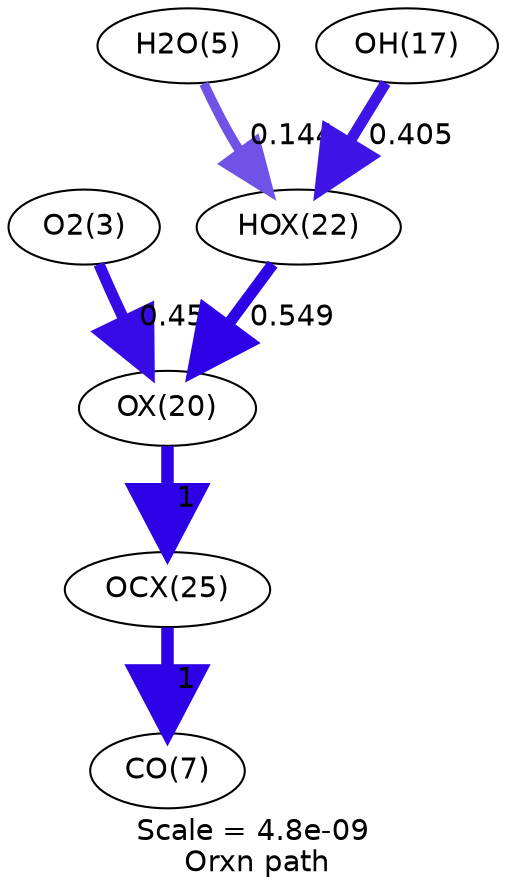 digraph reaction_paths {
center=1;
s4 -> s24[fontname="Helvetica", penwidth=5.4, arrowsize=2.7, color="0.7, 0.95, 0.9"
, label=" 0.45"];
s26 -> s24[fontname="Helvetica", penwidth=5.55, arrowsize=2.77, color="0.7, 1.05, 0.9"
, label=" 0.549"];
s24 -> s29[fontname="Helvetica", penwidth=6, arrowsize=3, color="0.7, 1.5, 0.9"
, label=" 1"];
s6 -> s26[fontname="Helvetica", penwidth=4.54, arrowsize=2.27, color="0.7, 0.644, 0.9"
, label=" 0.144"];
s18 -> s26[fontname="Helvetica", penwidth=5.32, arrowsize=2.66, color="0.7, 0.905, 0.9"
, label=" 0.405"];
s29 -> s8[fontname="Helvetica", penwidth=6, arrowsize=3, color="0.7, 1.5, 0.9"
, label=" 1"];
s4 [ fontname="Helvetica", label="O2(3)"];
s6 [ fontname="Helvetica", label="H2O(5)"];
s8 [ fontname="Helvetica", label="CO(7)"];
s18 [ fontname="Helvetica", label="OH(17)"];
s24 [ fontname="Helvetica", label="OX(20)"];
s26 [ fontname="Helvetica", label="HOX(22)"];
s29 [ fontname="Helvetica", label="OCX(25)"];
 label = "Scale = 4.8e-09\l Orxn path";
 fontname = "Helvetica";
}
